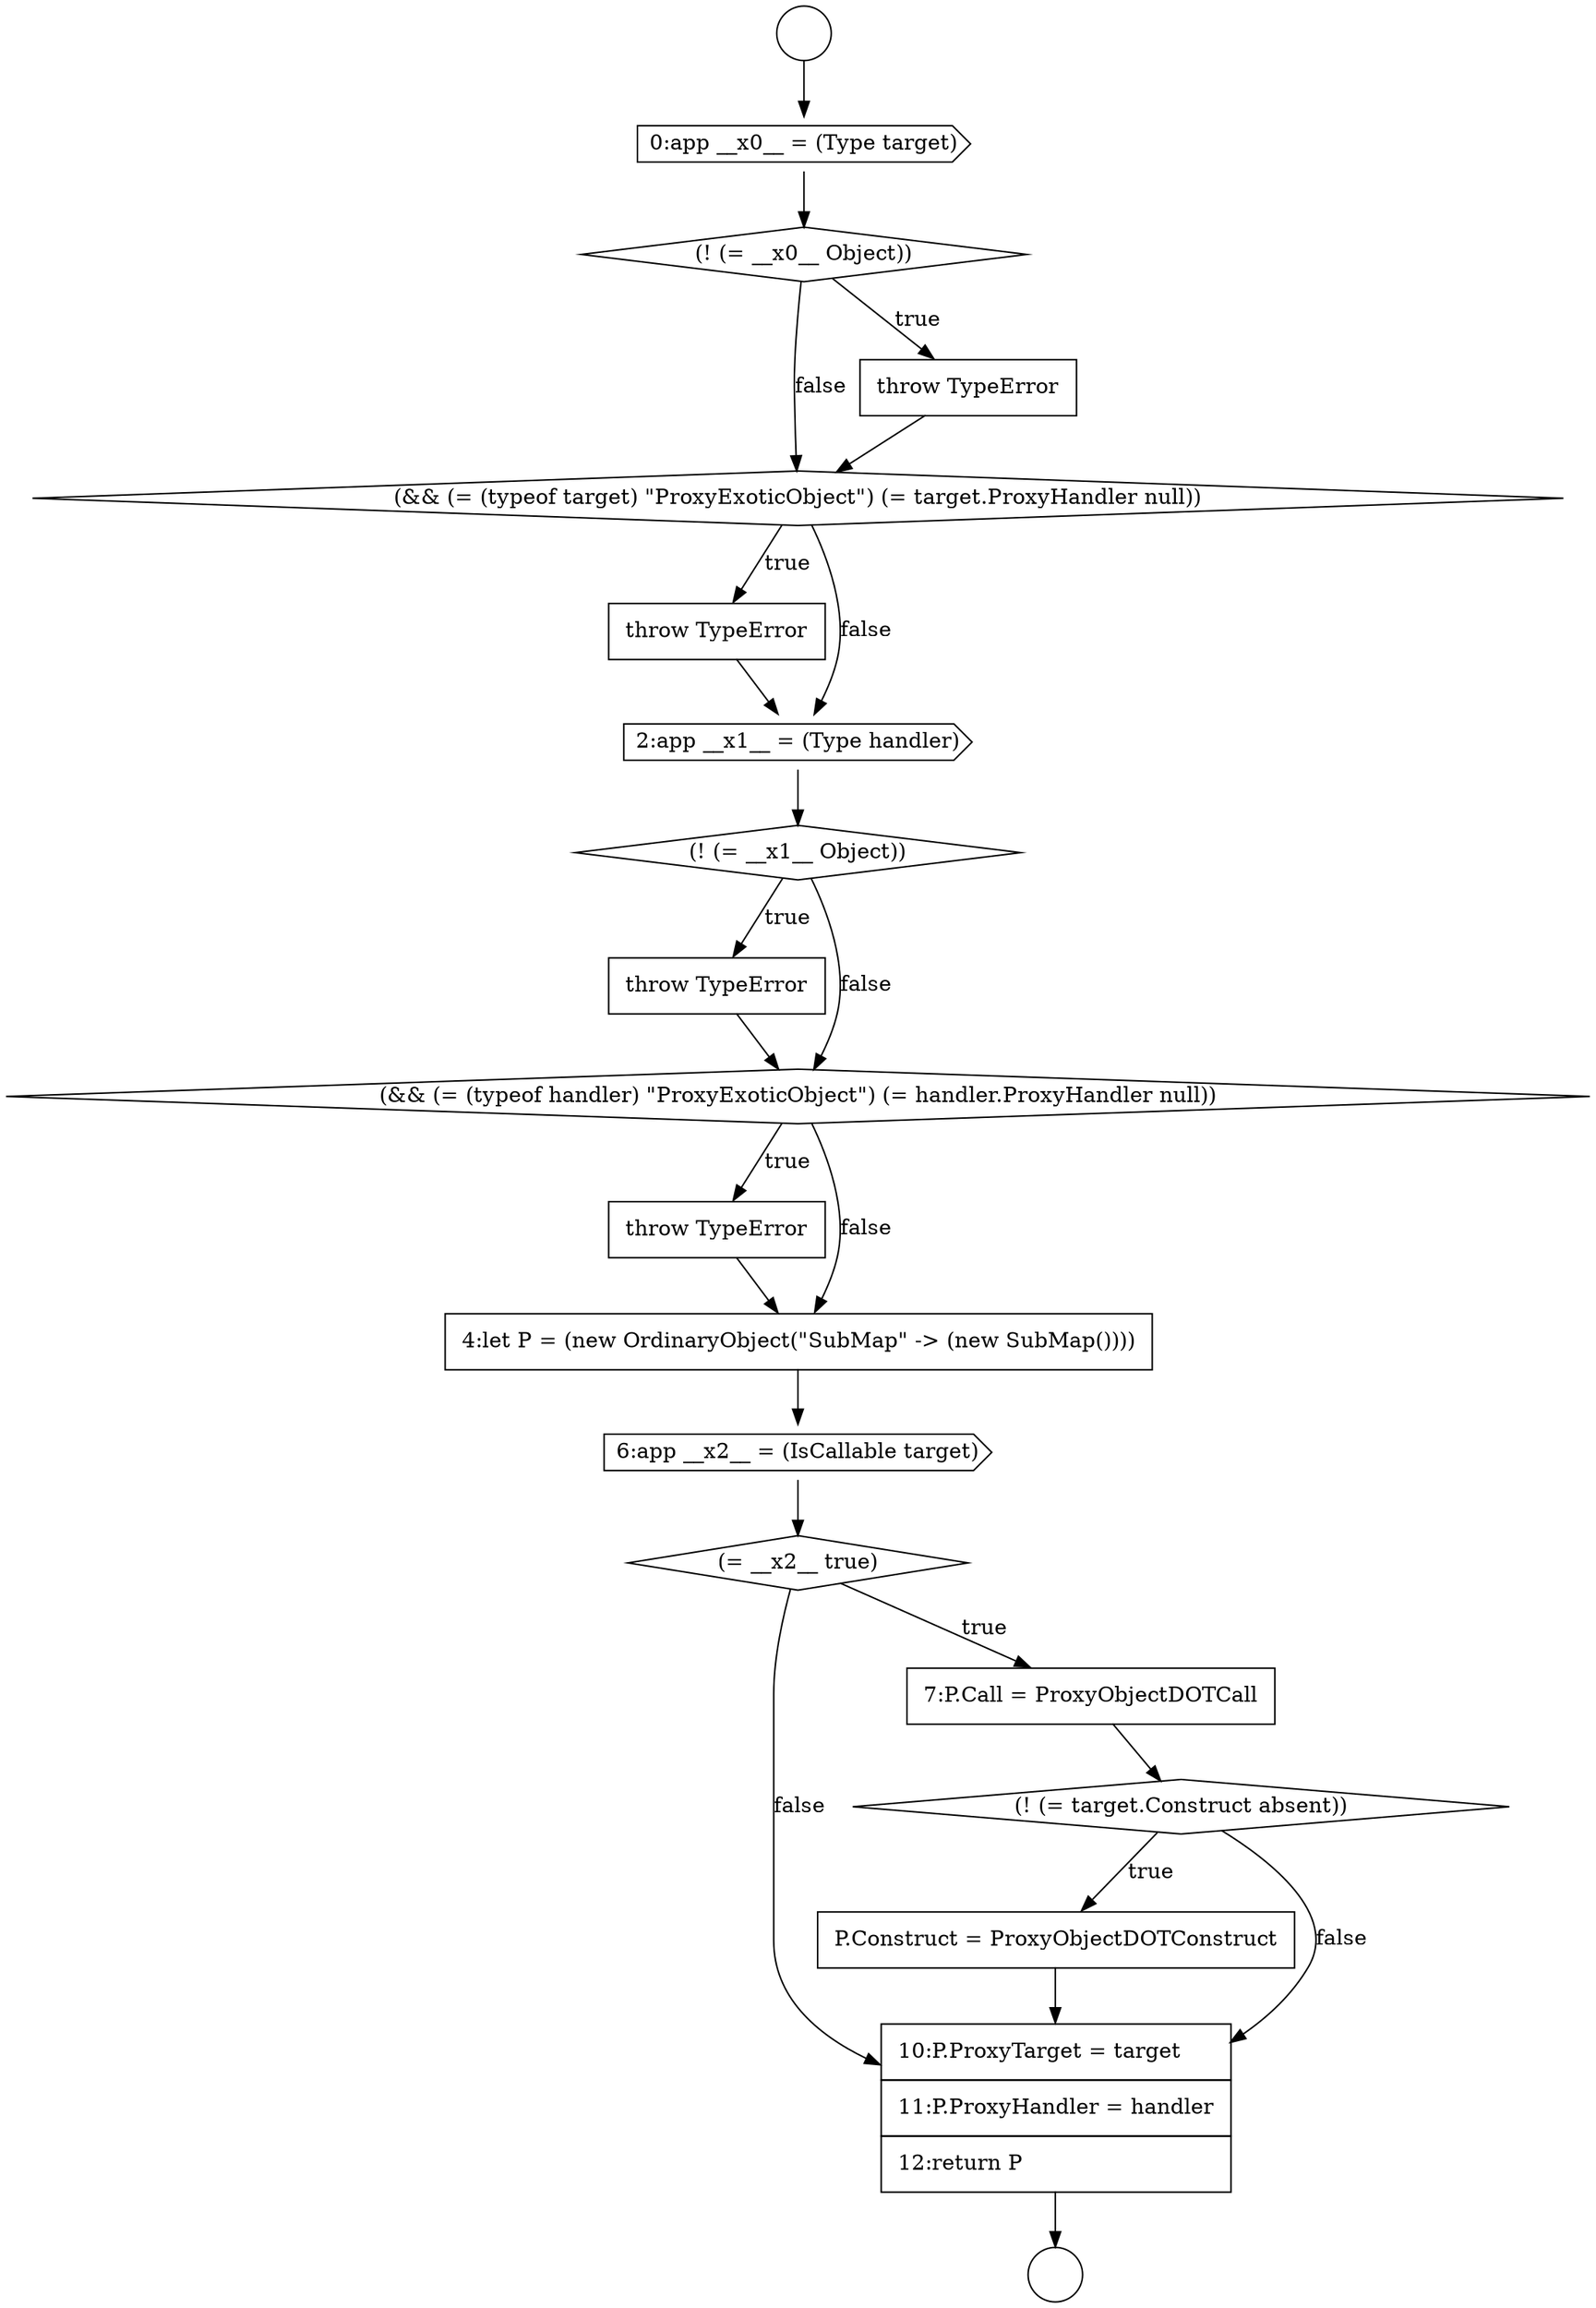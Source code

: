 digraph {
  node3053 [shape=circle label=" " color="black" fillcolor="white" style=filled]
  node3061 [shape=none, margin=0, label=<<font color="black">
    <table border="0" cellborder="1" cellspacing="0" cellpadding="10">
      <tr><td align="left">throw TypeError</td></tr>
    </table>
  </font>> color="black" fillcolor="white" style=filled]
  node3068 [shape=diamond, label=<<font color="black">(! (= target.Construct absent))</font>> color="black" fillcolor="white" style=filled]
  node3054 [shape=cds, label=<<font color="black">0:app __x0__ = (Type target)</font>> color="black" fillcolor="white" style=filled]
  node3069 [shape=none, margin=0, label=<<font color="black">
    <table border="0" cellborder="1" cellspacing="0" cellpadding="10">
      <tr><td align="left">P.Construct = ProxyObjectDOTConstruct</td></tr>
    </table>
  </font>> color="black" fillcolor="white" style=filled]
  node3065 [shape=cds, label=<<font color="black">6:app __x2__ = (IsCallable target)</font>> color="black" fillcolor="white" style=filled]
  node3060 [shape=diamond, label=<<font color="black">(! (= __x1__ Object))</font>> color="black" fillcolor="white" style=filled]
  node3070 [shape=none, margin=0, label=<<font color="black">
    <table border="0" cellborder="1" cellspacing="0" cellpadding="10">
      <tr><td align="left">10:P.ProxyTarget = target</td></tr>
      <tr><td align="left">11:P.ProxyHandler = handler</td></tr>
      <tr><td align="left">12:return P</td></tr>
    </table>
  </font>> color="black" fillcolor="white" style=filled]
  node3066 [shape=diamond, label=<<font color="black">(= __x2__ true)</font>> color="black" fillcolor="white" style=filled]
  node3055 [shape=diamond, label=<<font color="black">(! (= __x0__ Object))</font>> color="black" fillcolor="white" style=filled]
  node3058 [shape=none, margin=0, label=<<font color="black">
    <table border="0" cellborder="1" cellspacing="0" cellpadding="10">
      <tr><td align="left">throw TypeError</td></tr>
    </table>
  </font>> color="black" fillcolor="white" style=filled]
  node3063 [shape=none, margin=0, label=<<font color="black">
    <table border="0" cellborder="1" cellspacing="0" cellpadding="10">
      <tr><td align="left">throw TypeError</td></tr>
    </table>
  </font>> color="black" fillcolor="white" style=filled]
  node3062 [shape=diamond, label=<<font color="black">(&amp;&amp; (= (typeof handler) &quot;ProxyExoticObject&quot;) (= handler.ProxyHandler null))</font>> color="black" fillcolor="white" style=filled]
  node3057 [shape=diamond, label=<<font color="black">(&amp;&amp; (= (typeof target) &quot;ProxyExoticObject&quot;) (= target.ProxyHandler null))</font>> color="black" fillcolor="white" style=filled]
  node3052 [shape=circle label=" " color="black" fillcolor="white" style=filled]
  node3059 [shape=cds, label=<<font color="black">2:app __x1__ = (Type handler)</font>> color="black" fillcolor="white" style=filled]
  node3064 [shape=none, margin=0, label=<<font color="black">
    <table border="0" cellborder="1" cellspacing="0" cellpadding="10">
      <tr><td align="left">4:let P = (new OrdinaryObject(&quot;SubMap&quot; -&gt; (new SubMap())))</td></tr>
    </table>
  </font>> color="black" fillcolor="white" style=filled]
  node3067 [shape=none, margin=0, label=<<font color="black">
    <table border="0" cellborder="1" cellspacing="0" cellpadding="10">
      <tr><td align="left">7:P.Call = ProxyObjectDOTCall</td></tr>
    </table>
  </font>> color="black" fillcolor="white" style=filled]
  node3056 [shape=none, margin=0, label=<<font color="black">
    <table border="0" cellborder="1" cellspacing="0" cellpadding="10">
      <tr><td align="left">throw TypeError</td></tr>
    </table>
  </font>> color="black" fillcolor="white" style=filled]
  node3069 -> node3070 [ color="black"]
  node3054 -> node3055 [ color="black"]
  node3064 -> node3065 [ color="black"]
  node3070 -> node3053 [ color="black"]
  node3059 -> node3060 [ color="black"]
  node3065 -> node3066 [ color="black"]
  node3056 -> node3057 [ color="black"]
  node3066 -> node3067 [label=<<font color="black">true</font>> color="black"]
  node3066 -> node3070 [label=<<font color="black">false</font>> color="black"]
  node3067 -> node3068 [ color="black"]
  node3052 -> node3054 [ color="black"]
  node3057 -> node3058 [label=<<font color="black">true</font>> color="black"]
  node3057 -> node3059 [label=<<font color="black">false</font>> color="black"]
  node3063 -> node3064 [ color="black"]
  node3061 -> node3062 [ color="black"]
  node3055 -> node3056 [label=<<font color="black">true</font>> color="black"]
  node3055 -> node3057 [label=<<font color="black">false</font>> color="black"]
  node3060 -> node3061 [label=<<font color="black">true</font>> color="black"]
  node3060 -> node3062 [label=<<font color="black">false</font>> color="black"]
  node3062 -> node3063 [label=<<font color="black">true</font>> color="black"]
  node3062 -> node3064 [label=<<font color="black">false</font>> color="black"]
  node3068 -> node3069 [label=<<font color="black">true</font>> color="black"]
  node3068 -> node3070 [label=<<font color="black">false</font>> color="black"]
  node3058 -> node3059 [ color="black"]
}
